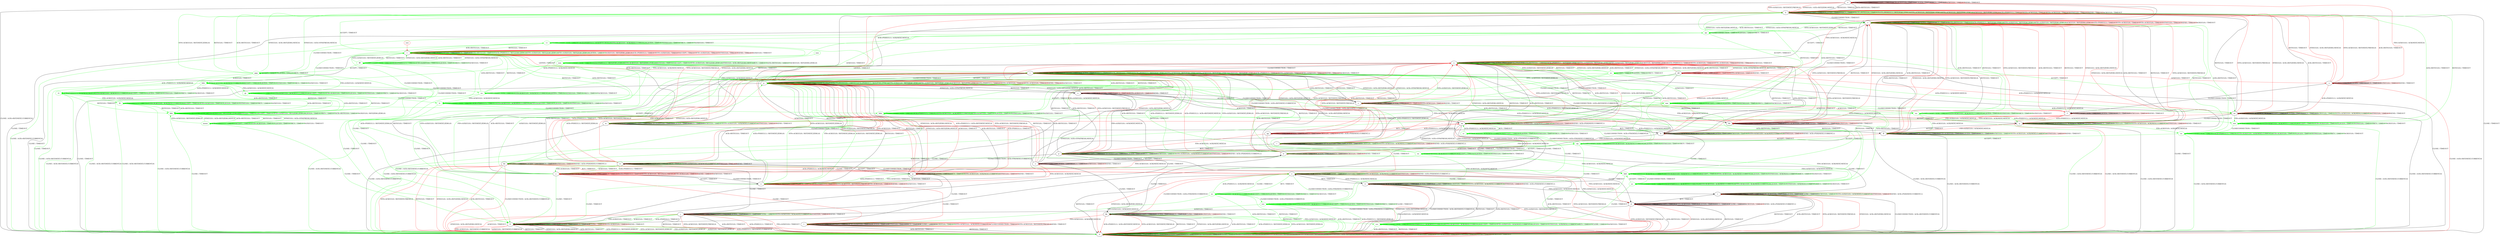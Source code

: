 digraph "" {
	graph ["Incoming time"=0.5395054817199707,
		"Outgoing time"=0.6806268692016602,
		Output="{'States': 67, 'Transitions': 925, 'Filename': '../results/tcp_rerun/TCP_Windows8_Server-TCP_Linux_Server-4.dot'}",
		Reference="{'States': 39, 'Transitions': 495, 'Filename': '../subjects/tcp/TCP_Windows8_Server.dot'}",
		Solver=yices,
		Updated="{'States': 58, 'Transitions': 685, 'Filename': '../subjects/tcp/TCP_Linux_Server.dot'}",
		"f-measure"=0.4959349593495935,
		precision=0.41496598639455784,
		recall=0.6161616161616161
	];
	a -> a	[key=0,
		label="ACK+PSH(V,V,1) / TIMEOUT"];
	a -> a	[key=1,
		label="ACCEPT / TIMEOUT"];
	a -> a	[key=2,
		label="FIN+ACK(V,V,0) / TIMEOUT"];
	a -> a	[key=3,
		label="LISTEN / TIMEOUT"];
	a -> a	[key=4,
		label="RCV / TIMEOUT"];
	a -> a	[key=5,
		label="ACK(V,V,0) / TIMEOUT"];
	a -> a	[key=6,
		color=red,
		label="SEND / TIMEOUT"];
	a -> b	[key=0,
		label="CLOSE / ACK+RST(NEXT,CURRENT,0)"];
	a -> k	[key=0,
		label="RST(V,V,0) / TIMEOUT"];
	a -> k	[key=1,
		label="ACK+RST(V,V,0) / TIMEOUT"];
	a -> k	[key=2,
		color=red,
		label="SYN+ACK(V,V,0) / RST(NEXT,FRESH,0)"];
	a -> k	[key=3,
		color=red,
		label="SYN(V,V,0) / ACK+RST(ZERO,NEXT,0)"];
	a -> bb	[key=0,
		label="CLOSECONNECTION / TIMEOUT"];
	b -> b	[key=0,
		label="CLOSECONNECTION / TIMEOUT"];
	b -> b	[key=1,
		label="RST(V,V,0) / TIMEOUT"];
	b -> b	[key=2,
		label="ACCEPT / TIMEOUT"];
	b -> b	[key=3,
		label="LISTEN / TIMEOUT"];
	b -> b	[key=4,
		label="RCV / TIMEOUT"];
	b -> b	[key=5,
		label="ACK+RST(V,V,0) / TIMEOUT"];
	b -> b	[key=6,
		label="CLOSE / TIMEOUT"];
	b -> b	[key=7,
		color=green,
		label="ACK+PSH(V,V,1) / RST(ZERO,ZERO,0)"];
	b -> b	[key=8,
		color=green,
		label="SYN+ACK(V,V,0) / RST(ZERO,ZERO,0)"];
	b -> b	[key=9,
		color=green,
		label="FIN+ACK(V,V,0) / RST(ZERO,ZERO,0)"];
	b -> b	[key=10,
		color=green,
		label="SYN(V,V,0) / ACK+RST(ZERO,NEXT,0)"];
	b -> b	[key=11,
		color=green,
		label="ACK(V,V,0) / RST(ZERO,ZERO,0)"];
	b -> b	[key=12,
		color=red,
		label="ACK+PSH(V,V,1) / TIMEOUT"];
	b -> b	[key=13,
		color=red,
		label="SYN+ACK(V,V,0) / TIMEOUT"];
	b -> b	[key=14,
		color=red,
		label="FIN+ACK(V,V,0) / TIMEOUT"];
	b -> b	[key=15,
		color=red,
		label="SYN(V,V,0) / TIMEOUT"];
	b -> b	[key=16,
		color=red,
		label="SEND / TIMEOUT"];
	b -> b	[key=17,
		color=red,
		label="ACK(V,V,0) / TIMEOUT"];
	c -> b	[key=0,
		label="CLOSE / TIMEOUT"];
	c -> c	[key=0,
		label="CLOSECONNECTION / TIMEOUT"];
	c -> c	[key=1,
		label="RST(V,V,0) / TIMEOUT"];
	c -> c	[key=2,
		label="LISTEN / TIMEOUT"];
	c -> c	[key=3,
		label="RCV / TIMEOUT"];
	c -> c	[key=4,
		label="ACK+RST(V,V,0) / TIMEOUT"];
	c -> c	[key=5,
		color=green,
		label="ACK+PSH(V,V,1) / RST(ZERO,ZERO,0)"];
	c -> c	[key=6,
		color=green,
		label="SYN+ACK(V,V,0) / RST(ZERO,ZERO,0)"];
	c -> c	[key=7,
		color=green,
		label="FIN+ACK(V,V,0) / RST(ZERO,ZERO,0)"];
	c -> c	[key=8,
		color=green,
		label="ACK(V,V,0) / RST(ZERO,ZERO,0)"];
	c -> c	[key=9,
		color=red,
		label="ACK+PSH(V,V,1) / TIMEOUT"];
	c -> c	[key=10,
		color=red,
		label="SYN+ACK(V,V,0) / TIMEOUT"];
	c -> c	[key=11,
		color=red,
		label="FIN+ACK(V,V,0) / TIMEOUT"];
	c -> c	[key=12,
		color=red,
		label="SYN(V,V,0) / TIMEOUT"];
	c -> c	[key=13,
		color=red,
		label="SEND / TIMEOUT"];
	c -> c	[key=14,
		color=red,
		label="ACK(V,V,0) / TIMEOUT"];
	c -> n	[key=0,
		label="ACCEPT / TIMEOUT"];
	pp	[color=green];
	c -> pp	[key=0,
		color=green,
		label="SYN(V,V,0) / ACK+SYN(FRESH,NEXT,0)"];
	d -> b	[key=0,
		label="RST(V,V,0) / TIMEOUT"];
	d -> b	[key=1,
		label="ACK+RST(V,V,0) / TIMEOUT"];
	d -> b	[key=2,
		color=red,
		label="SYN+ACK(V,V,0) / RST(NEXT,FRESH,0)"];
	d -> b	[key=3,
		color=red,
		label="SYN(V,V,0) / ACK+RST(ZERO,NEXT,0)"];
	d -> d	[key=0,
		label="ACK+PSH(V,V,1) / TIMEOUT"];
	d -> d	[key=1,
		label="ACCEPT / TIMEOUT"];
	d -> d	[key=2,
		label="FIN+ACK(V,V,0) / TIMEOUT"];
	d -> d	[key=3,
		label="LISTEN / TIMEOUT"];
	d -> d	[key=4,
		label="RCV / TIMEOUT"];
	d -> d	[key=5,
		label="CLOSE / TIMEOUT"];
	d -> d	[key=6,
		label="ACK(V,V,0) / TIMEOUT"];
	d -> d	[key=7,
		color=red,
		label="SEND / ACK+PSH(NEXT,CURRENT,1)"];
	d -> j	[key=0,
		label="CLOSECONNECTION / ACK+FIN(NEXT,CURRENT,0)"];
	e -> e	[key=0,
		label="ACCEPT / TIMEOUT"];
	e -> e	[key=1,
		label="LISTEN / TIMEOUT"];
	e -> e	[key=2,
		label="RCV / TIMEOUT"];
	e -> e	[key=3,
		color=red,
		label="ACK+PSH(V,V,1) / TIMEOUT"];
	e -> e	[key=4,
		color=red,
		label="SYN+ACK(V,V,0) / RST(NEXT,FRESH,0)"];
	e -> e	[key=5,
		color=red,
		label="FIN+ACK(V,V,0) / TIMEOUT"];
	e -> e	[key=6,
		color=red,
		label="SEND / TIMEOUT"];
	e -> e	[key=7,
		color=red,
		label="ACK(V,V,0) / TIMEOUT"];
	e -> g	[key=0,
		label="RST(V,V,0) / TIMEOUT"];
	e -> g	[key=1,
		label="ACK+RST(V,V,0) / TIMEOUT"];
	e -> g	[key=2,
		color=green,
		label="ACK+PSH(V,V,1) / RST(NEXT,ZERO,0)"];
	e -> g	[key=3,
		color=green,
		label="SYN+ACK(V,V,0) / RST(NEXT,ZERO,0)"];
	e -> g	[key=4,
		color=green,
		label="FIN+ACK(V,V,0) / RST(NEXT,ZERO,0)"];
	e -> g	[key=5,
		color=green,
		label="ACK(V,V,0) / RST(NEXT,ZERO,0)"];
	e -> l	[key=0,
		color=red,
		label="CLOSE / TIMEOUT"];
	e -> x	[key=0,
		label="SYN(V,V,0) / ACK+SYN(FRESH,NEXT,0)"];
	e -> y	[key=0,
		label="CLOSECONNECTION / TIMEOUT"];
	e -> ll	[key=0,
		color=green,
		label="CLOSE / TIMEOUT"];
	f -> b	[key=0,
		color=red,
		label="CLOSE / ACK+RST(NEXT,CURRENT,0)"];
	f -> c	[key=0,
		color=red,
		label="SYN+ACK(V,V,0) / RST(NEXT,FRESH,0)"];
	f -> c	[key=1,
		color=red,
		label="RST(V,V,0) / TIMEOUT"];
	f -> c	[key=2,
		color=red,
		label="SYN(V,V,0) / ACK+RST(ZERO,NEXT,0)"];
	f -> c	[key=3,
		color=red,
		label="ACK+RST(V,V,0) / TIMEOUT"];
	f -> f	[key=0,
		label="CLOSECONNECTION / TIMEOUT"];
	f -> f	[key=1,
		label="LISTEN / TIMEOUT"];
	f -> f	[key=2,
		label="RCV / TIMEOUT"];
	f -> f	[key=3,
		label="ACK(V,V,0) / TIMEOUT"];
	f -> f	[key=4,
		color=red,
		label="SEND / TIMEOUT"];
	f -> q	[key=0,
		color=red,
		label="ACK+PSH(V,V,1) / ACK(NEXT,NEXT,0)"];
	f -> aa	[key=0,
		color=red,
		label="ACCEPT / TIMEOUT"];
	f -> bb	[key=0,
		color=red,
		label="FIN+ACK(V,V,0) / ACK(NEXT,NEXT,0)"];
	g -> b	[key=0,
		label="CLOSE / TIMEOUT"];
	g -> g	[key=0,
		label="RST(V,V,0) / TIMEOUT"];
	g -> g	[key=1,
		label="ACCEPT / TIMEOUT"];
	g -> g	[key=2,
		label="LISTEN / TIMEOUT"];
	g -> g	[key=3,
		label="RCV / TIMEOUT"];
	g -> g	[key=4,
		label="ACK+RST(V,V,0) / TIMEOUT"];
	g -> g	[key=5,
		color=green,
		label="ACK+PSH(V,V,1) / RST(ZERO,ZERO,0)"];
	g -> g	[key=6,
		color=green,
		label="SYN+ACK(V,V,0) / RST(ZERO,ZERO,0)"];
	g -> g	[key=7,
		color=green,
		label="FIN+ACK(V,V,0) / RST(ZERO,ZERO,0)"];
	g -> g	[key=8,
		color=green,
		label="ACK(V,V,0) / RST(ZERO,ZERO,0)"];
	g -> g	[key=9,
		color=red,
		label="ACK+PSH(V,V,1) / TIMEOUT"];
	g -> g	[key=10,
		color=red,
		label="SYN+ACK(V,V,0) / TIMEOUT"];
	g -> g	[key=11,
		color=red,
		label="FIN+ACK(V,V,0) / TIMEOUT"];
	g -> g	[key=12,
		color=red,
		label="SEND / TIMEOUT"];
	g -> g	[key=13,
		color=red,
		label="ACK(V,V,0) / TIMEOUT"];
	g -> t	[key=0,
		label="CLOSECONNECTION / TIMEOUT"];
	g -> x	[key=0,
		label="SYN(V,V,0) / ACK+SYN(FRESH,NEXT,0)"];
	h -> h	[key=0,
		label="ACK+PSH(V,V,1) / ACK(NEXT,NEXT,0)"];
	h -> h	[key=1,
		label="ACCEPT / TIMEOUT"];
	h -> h	[key=2,
		label="LISTEN / TIMEOUT"];
	h -> h	[key=3,
		label="ACK(V,V,0) / TIMEOUT"];
	h -> h	[key=4,
		color=green,
		label="SYN+ACK(V,V,0) / ACK(NEXT,CURRENT,0)"];
	h -> h	[key=5,
		color=green,
		label="SYN(V,V,0) / TIMEOUT"];
	h -> h	[key=6,
		color=red,
		label="SEND / ACK+PSH(NEXT,CURRENT,1)"];
	h -> i	[key=0,
		label="FIN+ACK(V,V,0) / ACK(NEXT,NEXT,0)"];
	h -> n	[key=0,
		label="RST(V,V,0) / TIMEOUT"];
	h -> n	[key=1,
		label="ACK+RST(V,V,0) / TIMEOUT"];
	h -> n	[key=2,
		color=red,
		label="SYN+ACK(V,V,0) / RST(NEXT,FRESH,0)"];
	h -> n	[key=3,
		color=red,
		label="SYN(V,V,0) / ACK+RST(ZERO,NEXT,0)"];
	h -> t	[key=0,
		label="CLOSECONNECTION / ACK+RST(NEXT,CURRENT,0)"];
	h -> aa	[key=0,
		label="RCV / TIMEOUT"];
	h -> ii	[key=0,
		label="CLOSE / TIMEOUT"];
	i -> i	[key=0,
		label="ACK+PSH(V,V,1) / TIMEOUT"];
	i -> i	[key=1,
		label="ACCEPT / TIMEOUT"];
	i -> i	[key=2,
		label="FIN+ACK(V,V,0) / TIMEOUT"];
	i -> i	[key=3,
		label="LISTEN / TIMEOUT"];
	i -> i	[key=4,
		label="ACK(V,V,0) / TIMEOUT"];
	i -> i	[key=5,
		color=green,
		label="SYN+ACK(V,V,0) / ACK(NEXT,CURRENT,0)"];
	i -> i	[key=6,
		color=green,
		label="SYN(V,V,0) / TIMEOUT"];
	i -> i	[key=7,
		color=red,
		label="SEND / ACK+PSH(NEXT,CURRENT,1)"];
	i -> n	[key=0,
		label="RST(V,V,0) / TIMEOUT"];
	i -> n	[key=1,
		label="ACK+RST(V,V,0) / TIMEOUT"];
	i -> n	[key=2,
		color=red,
		label="SYN+ACK(V,V,0) / RST(NEXT,FRESH,0)"];
	i -> n	[key=3,
		color=red,
		label="SYN(V,V,0) / ACK+RST(ZERO,NEXT,0)"];
	i -> p	[key=0,
		label="RCV / TIMEOUT"];
	i -> r	[key=0,
		label="CLOSE / TIMEOUT"];
	i -> t	[key=0,
		label="CLOSECONNECTION / ACK+RST(NEXT,CURRENT,0)"];
	j -> b	[key=0,
		label="RST(V,V,0) / TIMEOUT"];
	j -> b	[key=1,
		label="ACK+RST(V,V,0) / TIMEOUT"];
	j -> b	[key=2,
		color=red,
		label="ACK+PSH(V,V,1) / TIMEOUT"];
	j -> b	[key=3,
		color=red,
		label="SYN+ACK(V,V,0) / RST(NEXT,FRESH,0)"];
	j -> b	[key=4,
		color=red,
		label="FIN+ACK(V,V,0) / TIMEOUT"];
	j -> b	[key=5,
		color=red,
		label="SYN(V,V,0) / ACK+RST(ZERO,NEXT,0)"];
	j -> b	[key=6,
		color=red,
		label="ACK(V,V,0) / TIMEOUT"];
	j -> j	[key=0,
		label="CLOSECONNECTION / TIMEOUT"];
	j -> j	[key=1,
		label="ACCEPT / TIMEOUT"];
	j -> j	[key=2,
		label="LISTEN / TIMEOUT"];
	j -> j	[key=3,
		label="RCV / TIMEOUT"];
	j -> j	[key=4,
		label="CLOSE / TIMEOUT"];
	j -> j	[key=5,
		color=green,
		label="SYN+ACK(V,V,0) / ACK(NEXT,CURRENT,0)"];
	j -> j	[key=6,
		color=green,
		label="SYN(V,V,0) / TIMEOUT"];
	j -> j	[key=7,
		color=red,
		label="SEND / TIMEOUT"];
	j -> ll	[key=0,
		color=green,
		label="ACK+PSH(V,V,1) / TIMEOUT"];
	j -> ll	[key=1,
		color=green,
		label="FIN+ACK(V,V,0) / TIMEOUT"];
	j -> ll	[key=2,
		color=green,
		label="ACK(V,V,0) / TIMEOUT"];
	k -> b	[key=0,
		label="CLOSE / TIMEOUT"];
	k -> c	[key=0,
		label="CLOSECONNECTION / TIMEOUT"];
	k -> k	[key=0,
		label="RST(V,V,0) / TIMEOUT"];
	k -> k	[key=1,
		label="ACCEPT / TIMEOUT"];
	k -> k	[key=2,
		label="LISTEN / TIMEOUT"];
	k -> k	[key=3,
		label="RCV / TIMEOUT"];
	k -> k	[key=4,
		label="ACK+RST(V,V,0) / TIMEOUT"];
	k -> k	[key=5,
		color=green,
		label="ACK+PSH(V,V,1) / RST(ZERO,ZERO,0)"];
	k -> k	[key=6,
		color=green,
		label="SYN+ACK(V,V,0) / RST(ZERO,ZERO,0)"];
	k -> k	[key=7,
		color=green,
		label="FIN+ACK(V,V,0) / RST(ZERO,ZERO,0)"];
	k -> k	[key=8,
		color=green,
		label="ACK(V,V,0) / RST(ZERO,ZERO,0)"];
	k -> k	[key=9,
		color=red,
		label="ACK+PSH(V,V,1) / TIMEOUT"];
	k -> k	[key=10,
		color=red,
		label="SYN+ACK(V,V,0) / TIMEOUT"];
	k -> k	[key=11,
		color=red,
		label="FIN+ACK(V,V,0) / TIMEOUT"];
	k -> k	[key=12,
		color=red,
		label="SYN(V,V,0) / TIMEOUT"];
	k -> k	[key=13,
		color=red,
		label="SEND / TIMEOUT"];
	k -> k	[key=14,
		color=red,
		label="ACK(V,V,0) / TIMEOUT"];
	ggg	[color=green];
	k -> ggg	[key=0,
		color=green,
		label="SYN(V,V,0) / ACK+SYN(FRESH,NEXT,0)"];
	l -> b	[key=0,
		label="RST(V,V,0) / TIMEOUT"];
	l -> b	[key=1,
		label="ACK+RST(V,V,0) / TIMEOUT"];
	l -> l	[key=0,
		label="ACK+PSH(V,V,1) / TIMEOUT"];
	l -> l	[key=1,
		label="ACCEPT / TIMEOUT"];
	l -> l	[key=2,
		label="FIN+ACK(V,V,0) / TIMEOUT"];
	l -> l	[key=3,
		label="LISTEN / TIMEOUT"];
	l -> l	[key=4,
		label="SYN(V,V,0) / TIMEOUT"];
	l -> l	[key=5,
		label="RCV / TIMEOUT"];
	l -> l	[key=6,
		label="CLOSE / TIMEOUT"];
	l -> l	[key=7,
		label="ACK(V,V,0) / TIMEOUT"];
	l -> l	[key=8,
		color=green,
		label="SYN+ACK(V,V,0) / ACK(NEXT,CURRENT,0)"];
	l -> l	[key=9,
		color=red,
		label="CLOSECONNECTION / TIMEOUT"];
	l -> l	[key=10,
		color=red,
		label="SYN+ACK(V,V,0) / RST(NEXT,FRESH,0)"];
	l -> l	[key=11,
		color=red,
		label="SEND / TIMEOUT"];
	m -> b	[key=0,
		label="CLOSE / ACK+RST(NEXT,CURRENT,0)"];
	m -> k	[key=0,
		label="RST(V,V,0) / TIMEOUT"];
	m -> k	[key=1,
		label="ACK+RST(V,V,0) / TIMEOUT"];
	m -> k	[key=2,
		color=red,
		label="SYN+ACK(V,V,0) / RST(NEXT,FRESH,0)"];
	m -> k	[key=3,
		color=red,
		label="SYN(V,V,0) / ACK+RST(ZERO,NEXT,0)"];
	m -> m	[key=0,
		label="ACK+PSH(V,V,1) / TIMEOUT"];
	m -> m	[key=1,
		label="ACCEPT / TIMEOUT"];
	m -> m	[key=2,
		label="FIN+ACK(V,V,0) / TIMEOUT"];
	m -> m	[key=3,
		label="LISTEN / TIMEOUT"];
	m -> m	[key=4,
		label="RCV / TIMEOUT"];
	m -> m	[key=5,
		label="ACK(V,V,0) / TIMEOUT"];
	m -> m	[key=6,
		color=green,
		label="SYN+ACK(V,V,0) / ACK(NEXT,CURRENT,0)"];
	m -> m	[key=7,
		color=green,
		label="SYN(V,V,0) / TIMEOUT"];
	m -> m	[key=8,
		color=red,
		label="SEND / TIMEOUT"];
	m -> ff	[key=0,
		label="CLOSECONNECTION / TIMEOUT"];
	n -> b	[key=0,
		label="CLOSE / TIMEOUT"];
	n -> n	[key=0,
		label="RST(V,V,0) / TIMEOUT"];
	n -> n	[key=1,
		label="ACCEPT / TIMEOUT"];
	n -> n	[key=2,
		label="LISTEN / TIMEOUT"];
	n -> n	[key=3,
		label="RCV / TIMEOUT"];
	n -> n	[key=4,
		label="ACK+RST(V,V,0) / TIMEOUT"];
	n -> n	[key=5,
		color=green,
		label="ACK+PSH(V,V,1) / RST(ZERO,ZERO,0)"];
	n -> n	[key=6,
		color=green,
		label="SYN+ACK(V,V,0) / RST(ZERO,ZERO,0)"];
	n -> n	[key=7,
		color=green,
		label="FIN+ACK(V,V,0) / RST(ZERO,ZERO,0)"];
	n -> n	[key=8,
		color=green,
		label="ACK(V,V,0) / RST(ZERO,ZERO,0)"];
	n -> n	[key=9,
		color=red,
		label="ACK+PSH(V,V,1) / TIMEOUT"];
	n -> n	[key=10,
		color=red,
		label="SYN+ACK(V,V,0) / TIMEOUT"];
	n -> n	[key=11,
		color=red,
		label="FIN+ACK(V,V,0) / TIMEOUT"];
	n -> n	[key=12,
		color=red,
		label="SEND / TIMEOUT"];
	n -> n	[key=13,
		color=red,
		label="ACK(V,V,0) / TIMEOUT"];
	n -> t	[key=0,
		label="CLOSECONNECTION / TIMEOUT"];
	n -> dd	[key=0,
		color=red,
		label="SYN(V,V,0) / ACK+SYN(FRESH,NEXT,0)"];
	ss	[color=green];
	n -> ss	[key=0,
		color=green,
		label="SYN(V,V,0) / ACK+SYN(FRESH,NEXT,0)"];
	o -> b	[key=0,
		label="RST(V,V,0) / TIMEOUT"];
	o -> b	[key=1,
		label="ACK+RST(V,V,0) / TIMEOUT"];
	o -> b	[key=2,
		color=red,
		label="SYN+ACK(V,V,0) / RST(NEXT,FRESH,0)"];
	o -> b	[key=3,
		color=red,
		label="SYN(V,V,0) / ACK+RST(ZERO,NEXT,0)"];
	o -> d	[key=0,
		label="FIN+ACK(V,V,0) / ACK(NEXT,NEXT,0)"];
	o -> o	[key=0,
		label="ACCEPT / TIMEOUT"];
	o -> o	[key=1,
		label="LISTEN / TIMEOUT"];
	o -> o	[key=2,
		label="CLOSE / TIMEOUT"];
	o -> o	[key=3,
		label="ACK(V,V,0) / TIMEOUT"];
	o -> o	[key=4,
		color=green,
		label="SYN+ACK(V,V,0) / ACK(NEXT,CURRENT,0)"];
	o -> o	[key=5,
		color=green,
		label="SYN(V,V,0) / TIMEOUT"];
	o -> o	[key=6,
		color=red,
		label="SEND / ACK+PSH(NEXT,CURRENT,1)"];
	o -> hh	[key=0,
		color=red,
		label="RCV / TIMEOUT"];
	o -> ii	[key=0,
		label="ACK+PSH(V,V,1) / ACK(NEXT,NEXT,0)"];
	o -> kk	[key=0,
		color=red,
		label="CLOSECONNECTION / ACK+FIN(NEXT,CURRENT,0)"];
	ww	[color=green];
	o -> ww	[key=0,
		color=green,
		label="CLOSECONNECTION / ACK+FIN(NEXT,CURRENT,0)"];
	zz	[color=green];
	o -> zz	[key=0,
		color=green,
		label="RCV / TIMEOUT"];
	p -> d	[key=0,
		label="CLOSE / TIMEOUT"];
	p -> n	[key=0,
		label="RST(V,V,0) / TIMEOUT"];
	p -> n	[key=1,
		label="ACK+RST(V,V,0) / TIMEOUT"];
	p -> n	[key=2,
		color=red,
		label="SYN+ACK(V,V,0) / RST(NEXT,FRESH,0)"];
	p -> n	[key=3,
		color=red,
		label="SYN(V,V,0) / ACK+RST(ZERO,NEXT,0)"];
	p -> p	[key=0,
		label="ACK+PSH(V,V,1) / TIMEOUT"];
	p -> p	[key=1,
		label="ACCEPT / TIMEOUT"];
	p -> p	[key=2,
		label="FIN+ACK(V,V,0) / TIMEOUT"];
	p -> p	[key=3,
		label="LISTEN / TIMEOUT"];
	p -> p	[key=4,
		label="RCV / TIMEOUT"];
	p -> p	[key=5,
		label="ACK(V,V,0) / TIMEOUT"];
	p -> p	[key=6,
		color=green,
		label="SYN+ACK(V,V,0) / ACK(NEXT,CURRENT,0)"];
	p -> p	[key=7,
		color=green,
		label="SYN(V,V,0) / TIMEOUT"];
	p -> p	[key=8,
		color=red,
		label="SEND / ACK+PSH(NEXT,CURRENT,1)"];
	p -> cc	[key=0,
		label="CLOSECONNECTION / ACK+FIN(NEXT,CURRENT,0)"];
	q -> b	[key=0,
		label="CLOSE / ACK+RST(NEXT,CURRENT,0)"];
	q -> c	[key=0,
		label="RST(V,V,0) / TIMEOUT"];
	q -> c	[key=1,
		label="ACK+RST(V,V,0) / TIMEOUT"];
	q -> c	[key=2,
		color=red,
		label="SYN+ACK(V,V,0) / RST(NEXT,FRESH,0)"];
	q -> c	[key=3,
		color=red,
		label="SYN(V,V,0) / ACK+RST(ZERO,NEXT,0)"];
	q -> h	[key=0,
		label="ACCEPT / TIMEOUT"];
	q -> q	[key=0,
		label="CLOSECONNECTION / TIMEOUT"];
	q -> q	[key=1,
		label="ACK+PSH(V,V,1) / ACK(NEXT,NEXT,0)"];
	q -> q	[key=2,
		label="LISTEN / TIMEOUT"];
	q -> q	[key=3,
		label="RCV / TIMEOUT"];
	q -> q	[key=4,
		label="ACK(V,V,0) / TIMEOUT"];
	q -> q	[key=5,
		color=green,
		label="SYN+ACK(V,V,0) / ACK(NEXT,CURRENT,0)"];
	q -> q	[key=6,
		color=green,
		label="SYN(V,V,0) / TIMEOUT"];
	q -> q	[key=7,
		color=red,
		label="SEND / TIMEOUT"];
	q -> ff	[key=0,
		color=red,
		label="FIN+ACK(V,V,0) / ACK(NEXT,NEXT,0)"];
	oo	[color=green];
	q -> oo	[key=0,
		color=green,
		label="FIN+ACK(V,V,0) / ACK(NEXT,NEXT,0)"];
	r -> b	[key=0,
		label="CLOSECONNECTION / ACK+RST(NEXT,CURRENT,0)"];
	r -> b	[key=1,
		label="RST(V,V,0) / TIMEOUT"];
	r -> b	[key=2,
		label="ACK+RST(V,V,0) / TIMEOUT"];
	r -> b	[key=3,
		color=red,
		label="SYN+ACK(V,V,0) / RST(NEXT,FRESH,0)"];
	r -> b	[key=4,
		color=red,
		label="SYN(V,V,0) / ACK+RST(ZERO,NEXT,0)"];
	r -> d	[key=0,
		label="RCV / TIMEOUT"];
	r -> r	[key=0,
		label="ACK+PSH(V,V,1) / TIMEOUT"];
	r -> r	[key=1,
		label="ACCEPT / TIMEOUT"];
	r -> r	[key=2,
		label="FIN+ACK(V,V,0) / TIMEOUT"];
	r -> r	[key=3,
		label="LISTEN / TIMEOUT"];
	r -> r	[key=4,
		label="CLOSE / TIMEOUT"];
	r -> r	[key=5,
		label="ACK(V,V,0) / TIMEOUT"];
	r -> r	[key=6,
		color=green,
		label="SYN+ACK(V,V,0) / ACK(NEXT,CURRENT,0)"];
	r -> r	[key=7,
		color=green,
		label="SYN(V,V,0) / TIMEOUT"];
	r -> r	[key=8,
		color=red,
		label="SEND / ACK+PSH(NEXT,CURRENT,1)"];
	s -> f	[key=0,
		color=red,
		label="ACK(V,V,0) / TIMEOUT"];
	s -> q	[key=0,
		label="ACK+PSH(V,V,1) / ACK(NEXT,NEXT,0)"];
	s -> s	[key=0,
		label="CLOSECONNECTION / TIMEOUT"];
	s -> s	[key=1,
		label="LISTEN / TIMEOUT"];
	s -> s	[key=2,
		label="RCV / TIMEOUT"];
	s -> s	[key=3,
		color=red,
		label="SYN+ACK(V,V,0) / TIMEOUT"];
	s -> s	[key=4,
		color=red,
		label="SEND / TIMEOUT"];
	s -> t	[key=0,
		label="RST(V,V,0) / TIMEOUT"];
	s -> t	[key=1,
		label="SYN(V,V,0) / ACK+RST(ZERO,NEXT,0)"];
	s -> t	[key=2,
		label="ACK+RST(V,V,0) / TIMEOUT"];
	s -> t	[key=3,
		color=green,
		label="SYN+ACK(V,V,0) / RST(NEXT,ZERO,0)"];
	s -> x	[key=0,
		label="ACCEPT / TIMEOUT"];
	s -> bb	[key=0,
		label="FIN+ACK(V,V,0) / ACK(NEXT,NEXT,0)"];
	s -> ll	[key=0,
		label="CLOSE / TIMEOUT"];
	nn	[color=green];
	s -> nn	[key=0,
		color=green,
		label="ACK(V,V,0) / TIMEOUT"];
	t -> b	[key=0,
		label="CLOSE / TIMEOUT"];
	t -> g	[key=0,
		label="ACCEPT / TIMEOUT"];
	t -> s	[key=0,
		label="SYN(V,V,0) / ACK+SYN(FRESH,NEXT,0)"];
	t -> t	[key=0,
		label="CLOSECONNECTION / TIMEOUT"];
	t -> t	[key=1,
		label="RST(V,V,0) / TIMEOUT"];
	t -> t	[key=2,
		label="LISTEN / TIMEOUT"];
	t -> t	[key=3,
		label="RCV / TIMEOUT"];
	t -> t	[key=4,
		label="ACK+RST(V,V,0) / TIMEOUT"];
	t -> t	[key=5,
		color=green,
		label="ACK+PSH(V,V,1) / RST(ZERO,ZERO,0)"];
	t -> t	[key=6,
		color=green,
		label="SYN+ACK(V,V,0) / RST(ZERO,ZERO,0)"];
	t -> t	[key=7,
		color=green,
		label="FIN+ACK(V,V,0) / RST(ZERO,ZERO,0)"];
	t -> t	[key=8,
		color=green,
		label="ACK(V,V,0) / RST(ZERO,ZERO,0)"];
	t -> t	[key=9,
		color=red,
		label="ACK+PSH(V,V,1) / TIMEOUT"];
	t -> t	[key=10,
		color=red,
		label="SYN+ACK(V,V,0) / TIMEOUT"];
	t -> t	[key=11,
		color=red,
		label="FIN+ACK(V,V,0) / TIMEOUT"];
	t -> t	[key=12,
		color=red,
		label="SEND / TIMEOUT"];
	t -> t	[key=13,
		color=red,
		label="ACK(V,V,0) / TIMEOUT"];
	u -> a	[key=0,
		color=red,
		label="FIN+ACK(V,V,0) / ACK(NEXT,NEXT,0)"];
	u -> b	[key=0,
		color=red,
		label="CLOSE / ACK+RST(NEXT,CURRENT,0)"];
	u -> f	[key=0,
		label="CLOSECONNECTION / TIMEOUT"];
	u -> k	[key=0,
		color=red,
		label="SYN+ACK(V,V,0) / RST(NEXT,FRESH,0)"];
	u -> k	[key=1,
		color=red,
		label="RST(V,V,0) / TIMEOUT"];
	u -> k	[key=2,
		color=red,
		label="SYN(V,V,0) / ACK+RST(ZERO,NEXT,0)"];
	u -> k	[key=3,
		color=red,
		label="ACK+RST(V,V,0) / TIMEOUT"];
	u -> u	[key=0,
		label="ACCEPT / TIMEOUT"];
	u -> u	[key=1,
		label="LISTEN / TIMEOUT"];
	u -> u	[key=2,
		label="RCV / TIMEOUT"];
	u -> u	[key=3,
		label="ACK(V,V,0) / TIMEOUT"];
	u -> u	[key=4,
		color=red,
		label="SEND / TIMEOUT"];
	u -> ee	[key=0,
		color=red,
		label="ACK+PSH(V,V,1) / ACK(NEXT,NEXT,0)"];
	v -> b	[key=0,
		label="CLOSE / TIMEOUT"];
	v -> k	[key=0,
		color=green,
		label="ACCEPT / TIMEOUT"];
	v -> t	[key=0,
		color=red,
		label="LISTEN / TIMEOUT"];
	v -> v	[key=0,
		label="CLOSECONNECTION / TIMEOUT"];
	v -> v	[key=1,
		label="RST(V,V,0) / TIMEOUT"];
	v -> v	[key=2,
		label="RCV / TIMEOUT"];
	v -> v	[key=3,
		label="ACK+RST(V,V,0) / TIMEOUT"];
	v -> v	[key=4,
		color=green,
		label="ACK+PSH(V,V,1) / RST(ZERO,ZERO,0)"];
	v -> v	[key=5,
		color=green,
		label="SYN+ACK(V,V,0) / RST(ZERO,ZERO,0)"];
	v -> v	[key=6,
		color=green,
		label="FIN+ACK(V,V,0) / RST(ZERO,ZERO,0)"];
	v -> v	[key=7,
		color=green,
		label="LISTEN / TIMEOUT"];
	v -> v	[key=8,
		color=green,
		label="ACK(V,V,0) / RST(ZERO,ZERO,0)"];
	v -> v	[key=9,
		color=red,
		label="ACK+PSH(V,V,1) / TIMEOUT"];
	v -> v	[key=10,
		color=red,
		label="SYN+ACK(V,V,0) / TIMEOUT"];
	v -> v	[key=11,
		color=red,
		label="ACCEPT / TIMEOUT"];
	v -> v	[key=12,
		color=red,
		label="FIN+ACK(V,V,0) / TIMEOUT"];
	v -> v	[key=13,
		color=red,
		label="SYN(V,V,0) / TIMEOUT"];
	v -> v	[key=14,
		color=red,
		label="SEND / TIMEOUT"];
	v -> v	[key=15,
		color=red,
		label="ACK(V,V,0) / TIMEOUT"];
	fff	[color=green];
	v -> fff	[key=0,
		color=green,
		label="SYN(V,V,0) / ACK+SYN(FRESH,NEXT,0)"];
	w -> t	[key=0,
		label="RST(V,V,0) / TIMEOUT"];
	w -> t	[key=1,
		label="SYN(V,V,0) / ACK+RST(ZERO,NEXT,0)"];
	w -> t	[key=2,
		label="ACK+RST(V,V,0) / TIMEOUT"];
	w -> t	[key=3,
		color=green,
		label="ACK+PSH(V,V,1) / RST(NEXT,ZERO,0)"];
	w -> t	[key=4,
		color=green,
		label="SYN+ACK(V,V,0) / RST(NEXT,ZERO,0)"];
	w -> t	[key=5,
		color=red,
		label="ACK+PSH(V,V,1) / ACK+RST(NEXT,NEXT,0)"];
	w -> t	[key=6,
		color=red,
		label="SYN+ACK(V,V,0) / RST(NEXT,FRESH,0)"];
	w -> w	[key=0,
		label="CLOSECONNECTION / TIMEOUT"];
	w -> w	[key=1,
		label="LISTEN / TIMEOUT"];
	w -> w	[key=2,
		label="RCV / TIMEOUT"];
	w -> w	[key=3,
		label="ACK(V,V,0) / TIMEOUT"];
	w -> w	[key=4,
		color=red,
		label="SEND / TIMEOUT"];
	w -> y	[key=0,
		color=red,
		label="FIN+ACK(V,V,0) / ACK(NEXT,NEXT,0)"];
	w -> z	[key=0,
		label="ACCEPT / TIMEOUT"];
	w -> kk	[key=0,
		label="CLOSE / TIMEOUT"];
	yy	[color=green];
	w -> yy	[key=0,
		color=green,
		label="FIN+ACK(V,V,0) / ACK(NEXT,NEXT,0)"];
	x -> g	[key=0,
		label="RST(V,V,0) / TIMEOUT"];
	x -> g	[key=1,
		label="SYN(V,V,0) / ACK+RST(ZERO,NEXT,0)"];
	x -> g	[key=2,
		label="ACK+RST(V,V,0) / TIMEOUT"];
	x -> h	[key=0,
		label="ACK+PSH(V,V,1) / ACK(NEXT,NEXT,0)"];
	x -> p	[key=0,
		label="FIN+ACK(V,V,0) / ACK(NEXT,NEXT,0)"];
	x -> s	[key=0,
		label="CLOSECONNECTION / TIMEOUT"];
	x -> x	[key=0,
		label="ACCEPT / TIMEOUT"];
	x -> x	[key=1,
		label="LISTEN / TIMEOUT"];
	x -> x	[key=2,
		label="RCV / TIMEOUT"];
	x -> x	[key=3,
		color=red,
		label="SYN+ACK(V,V,0) / TIMEOUT"];
	x -> x	[key=4,
		color=red,
		label="SEND / TIMEOUT"];
	x -> aa	[key=0,
		label="ACK(V,V,0) / TIMEOUT"];
	x -> ll	[key=0,
		label="CLOSE / TIMEOUT"];
	y -> e	[key=0,
		label="ACCEPT / TIMEOUT"];
	y -> l	[key=0,
		color=red,
		label="CLOSE / TIMEOUT"];
	y -> s	[key=0,
		label="SYN(V,V,0) / ACK+SYN(FRESH,NEXT,0)"];
	y -> t	[key=0,
		label="RST(V,V,0) / TIMEOUT"];
	y -> t	[key=1,
		label="ACK+RST(V,V,0) / TIMEOUT"];
	y -> t	[key=2,
		color=green,
		label="ACK+PSH(V,V,1) / RST(NEXT,ZERO,0)"];
	y -> t	[key=3,
		color=green,
		label="SYN+ACK(V,V,0) / RST(NEXT,ZERO,0)"];
	y -> t	[key=4,
		color=green,
		label="FIN+ACK(V,V,0) / RST(NEXT,ZERO,0)"];
	y -> t	[key=5,
		color=green,
		label="ACK(V,V,0) / RST(NEXT,ZERO,0)"];
	y -> y	[key=0,
		label="CLOSECONNECTION / TIMEOUT"];
	y -> y	[key=1,
		label="LISTEN / TIMEOUT"];
	y -> y	[key=2,
		label="RCV / TIMEOUT"];
	y -> y	[key=3,
		color=red,
		label="ACK+PSH(V,V,1) / TIMEOUT"];
	y -> y	[key=4,
		color=red,
		label="SYN+ACK(V,V,0) / RST(NEXT,FRESH,0)"];
	y -> y	[key=5,
		color=red,
		label="FIN+ACK(V,V,0) / TIMEOUT"];
	y -> y	[key=6,
		color=red,
		label="SEND / TIMEOUT"];
	y -> y	[key=7,
		color=red,
		label="ACK(V,V,0) / TIMEOUT"];
	y -> ll	[key=0,
		color=green,
		label="CLOSE / TIMEOUT"];
	z -> e	[key=0,
		color=red,
		label="FIN+ACK(V,V,0) / ACK(NEXT,NEXT,0)"];
	z -> g	[key=0,
		label="RST(V,V,0) / TIMEOUT"];
	z -> g	[key=1,
		label="SYN(V,V,0) / ACK+RST(ZERO,NEXT,0)"];
	z -> g	[key=2,
		label="ACK+RST(V,V,0) / TIMEOUT"];
	z -> g	[key=3,
		color=red,
		label="ACK+PSH(V,V,1) / ACK+RST(NEXT,NEXT,0)"];
	z -> g	[key=4,
		color=red,
		label="SYN+ACK(V,V,0) / RST(NEXT,FRESH,0)"];
	z -> w	[key=0,
		label="CLOSECONNECTION / TIMEOUT"];
	z -> z	[key=0,
		label="ACCEPT / TIMEOUT"];
	z -> z	[key=1,
		label="LISTEN / TIMEOUT"];
	z -> z	[key=2,
		label="RCV / TIMEOUT"];
	z -> z	[key=3,
		label="ACK(V,V,0) / TIMEOUT"];
	z -> z	[key=4,
		color=red,
		label="SEND / TIMEOUT"];
	z -> kk	[key=0,
		label="CLOSE / TIMEOUT"];
	aa -> h	[key=0,
		label="ACK+PSH(V,V,1) / ACK(NEXT,NEXT,0)"];
	aa -> n	[key=0,
		label="RST(V,V,0) / TIMEOUT"];
	aa -> n	[key=1,
		label="ACK+RST(V,V,0) / TIMEOUT"];
	aa -> n	[key=2,
		color=red,
		label="SYN+ACK(V,V,0) / RST(NEXT,FRESH,0)"];
	aa -> n	[key=3,
		color=red,
		label="SYN(V,V,0) / ACK+RST(ZERO,NEXT,0)"];
	aa -> o	[key=0,
		label="CLOSE / TIMEOUT"];
	aa -> p	[key=0,
		label="FIN+ACK(V,V,0) / ACK(NEXT,NEXT,0)"];
	aa -> w	[key=0,
		color=red,
		label="CLOSECONNECTION / ACK+FIN(NEXT,CURRENT,0)"];
	aa -> aa	[key=0,
		label="ACCEPT / TIMEOUT"];
	aa -> aa	[key=1,
		label="LISTEN / TIMEOUT"];
	aa -> aa	[key=2,
		label="ACK(V,V,0) / TIMEOUT"];
	aa -> aa	[key=3,
		color=green,
		label="SYN+ACK(V,V,0) / ACK(NEXT,CURRENT,0)"];
	aa -> aa	[key=4,
		color=green,
		label="SYN(V,V,0) / TIMEOUT"];
	aa -> aa	[key=5,
		color=red,
		label="SEND / ACK+PSH(NEXT,CURRENT,1)"];
	aa -> gg	[key=0,
		color=red,
		label="RCV / TIMEOUT"];
	qq	[color=green];
	aa -> qq	[key=0,
		color=green,
		label="CLOSECONNECTION / ACK+FIN(NEXT,CURRENT,0)"];
	rr	[color=green];
	aa -> rr	[key=0,
		color=green,
		label="RCV / TIMEOUT"];
	bb -> b	[key=0,
		label="CLOSE / ACK+RST(NEXT,CURRENT,0)"];
	bb -> c	[key=0,
		label="RST(V,V,0) / TIMEOUT"];
	bb -> c	[key=1,
		label="ACK+RST(V,V,0) / TIMEOUT"];
	bb -> c	[key=2,
		color=red,
		label="SYN+ACK(V,V,0) / RST(NEXT,FRESH,0)"];
	bb -> c	[key=3,
		color=red,
		label="SYN(V,V,0) / ACK+RST(ZERO,NEXT,0)"];
	bb -> p	[key=0,
		label="ACCEPT / TIMEOUT"];
	bb -> bb	[key=0,
		label="CLOSECONNECTION / TIMEOUT"];
	bb -> bb	[key=1,
		label="ACK+PSH(V,V,1) / TIMEOUT"];
	bb -> bb	[key=2,
		label="FIN+ACK(V,V,0) / TIMEOUT"];
	bb -> bb	[key=3,
		label="LISTEN / TIMEOUT"];
	bb -> bb	[key=4,
		label="RCV / TIMEOUT"];
	bb -> bb	[key=5,
		label="ACK(V,V,0) / TIMEOUT"];
	bb -> bb	[key=6,
		color=red,
		label="SEND / TIMEOUT"];
	cc -> j	[key=0,
		label="CLOSE / TIMEOUT"];
	cc -> t	[key=0,
		label="RST(V,V,0) / TIMEOUT"];
	cc -> t	[key=1,
		label="ACK+RST(V,V,0) / TIMEOUT"];
	cc -> t	[key=2,
		color=red,
		label="ACK+PSH(V,V,1) / TIMEOUT"];
	cc -> t	[key=3,
		color=red,
		label="SYN+ACK(V,V,0) / RST(NEXT,FRESH,0)"];
	cc -> t	[key=4,
		color=red,
		label="FIN+ACK(V,V,0) / TIMEOUT"];
	cc -> t	[key=5,
		color=red,
		label="SYN(V,V,0) / ACK+RST(ZERO,NEXT,0)"];
	cc -> t	[key=6,
		color=red,
		label="ACK(V,V,0) / TIMEOUT"];
	cc -> y	[key=0,
		color=green,
		label="ACK+PSH(V,V,1) / TIMEOUT"];
	cc -> y	[key=1,
		color=green,
		label="FIN+ACK(V,V,0) / TIMEOUT"];
	cc -> y	[key=2,
		color=green,
		label="ACK(V,V,0) / TIMEOUT"];
	cc -> cc	[key=0,
		label="CLOSECONNECTION / TIMEOUT"];
	cc -> cc	[key=1,
		label="LISTEN / TIMEOUT"];
	cc -> cc	[key=2,
		label="RCV / TIMEOUT"];
	cc -> cc	[key=3,
		color=green,
		label="SYN+ACK(V,V,0) / ACK(NEXT,CURRENT,0)"];
	cc -> cc	[key=4,
		color=green,
		label="SYN(V,V,0) / TIMEOUT"];
	cc -> cc	[key=5,
		color=red,
		label="SEND / TIMEOUT"];
	cc -> jj	[key=0,
		label="ACCEPT / TIMEOUT"];
	dd -> a	[key=0,
		color=red,
		label="FIN+ACK(V,V,0) / ACK(NEXT,NEXT,0)"];
	dd -> g	[key=0,
		color=green,
		label="SYN+ACK(V,V,0) / RST(NEXT,ZERO,0)"];
	dd -> n	[key=0,
		color=red,
		label="RST(V,V,0) / TIMEOUT"];
	dd -> n	[key=1,
		color=red,
		label="SYN(V,V,0) / ACK+RST(ZERO,NEXT,0)"];
	dd -> n	[key=2,
		color=red,
		label="ACK+RST(V,V,0) / TIMEOUT"];
	dd -> s	[key=0,
		label="CLOSECONNECTION / TIMEOUT"];
	dd -> u	[key=0,
		color=red,
		label="ACK(V,V,0) / TIMEOUT"];
	dd -> dd	[key=0,
		label="ACCEPT / TIMEOUT"];
	dd -> dd	[key=1,
		label="LISTEN / TIMEOUT"];
	dd -> dd	[key=2,
		label="RCV / TIMEOUT"];
	dd -> dd	[key=3,
		color=red,
		label="SYN+ACK(V,V,0) / TIMEOUT"];
	dd -> dd	[key=4,
		color=red,
		label="SEND / TIMEOUT"];
	dd -> ee	[key=0,
		color=red,
		label="ACK+PSH(V,V,1) / ACK(NEXT,NEXT,0)"];
	dd -> ll	[key=0,
		label="CLOSE / TIMEOUT"];
	ee -> b	[key=0,
		label="CLOSE / ACK+RST(NEXT,CURRENT,0)"];
	ee -> k	[key=0,
		label="RST(V,V,0) / TIMEOUT"];
	ee -> k	[key=1,
		label="ACK+RST(V,V,0) / TIMEOUT"];
	ee -> k	[key=2,
		color=red,
		label="SYN+ACK(V,V,0) / RST(NEXT,FRESH,0)"];
	ee -> k	[key=3,
		color=red,
		label="SYN(V,V,0) / ACK+RST(ZERO,NEXT,0)"];
	ee -> m	[key=0,
		color=red,
		label="FIN+ACK(V,V,0) / ACK(NEXT,NEXT,0)"];
	ee -> q	[key=0,
		label="CLOSECONNECTION / TIMEOUT"];
	ee -> ee	[key=0,
		label="ACK+PSH(V,V,1) / ACK(NEXT,NEXT,0)"];
	ee -> ee	[key=1,
		label="ACCEPT / TIMEOUT"];
	ee -> ee	[key=2,
		label="LISTEN / TIMEOUT"];
	ee -> ee	[key=3,
		label="RCV / TIMEOUT"];
	ee -> ee	[key=4,
		label="ACK(V,V,0) / TIMEOUT"];
	ee -> ee	[key=5,
		color=green,
		label="SYN+ACK(V,V,0) / ACK(NEXT,CURRENT,0)"];
	ee -> ee	[key=6,
		color=green,
		label="SYN(V,V,0) / TIMEOUT"];
	ee -> ee	[key=7,
		color=red,
		label="SEND / TIMEOUT"];
	eee	[color=green];
	ee -> eee	[key=0,
		color=green,
		label="FIN+ACK(V,V,0) / ACK(NEXT,NEXT,0)"];
	ff -> b	[key=0,
		label="CLOSE / ACK+RST(NEXT,CURRENT,0)"];
	ff -> c	[key=0,
		label="RST(V,V,0) / TIMEOUT"];
	ff -> c	[key=1,
		label="ACK+RST(V,V,0) / TIMEOUT"];
	ff -> c	[key=2,
		color=red,
		label="SYN+ACK(V,V,0) / RST(NEXT,FRESH,0)"];
	ff -> c	[key=3,
		color=red,
		label="SYN(V,V,0) / ACK+RST(ZERO,NEXT,0)"];
	ff -> i	[key=0,
		color=red,
		label="ACCEPT / TIMEOUT"];
	ff -> ff	[key=0,
		label="CLOSECONNECTION / TIMEOUT"];
	ff -> ff	[key=1,
		label="ACK+PSH(V,V,1) / TIMEOUT"];
	ff -> ff	[key=2,
		label="FIN+ACK(V,V,0) / TIMEOUT"];
	ff -> ff	[key=3,
		label="LISTEN / TIMEOUT"];
	ff -> ff	[key=4,
		label="RCV / TIMEOUT"];
	ff -> ff	[key=5,
		label="ACK(V,V,0) / TIMEOUT"];
	ff -> ff	[key=6,
		color=green,
		label="SYN+ACK(V,V,0) / ACK(NEXT,CURRENT,0)"];
	ff -> ff	[key=7,
		color=green,
		label="SYN(V,V,0) / TIMEOUT"];
	ff -> ff	[key=8,
		color=red,
		label="SEND / TIMEOUT"];
	gg -> n	[key=0,
		color=red,
		label="SYN+ACK(V,V,0) / RST(NEXT,FRESH,0)"];
	gg -> n	[key=1,
		color=red,
		label="RST(V,V,0) / TIMEOUT"];
	gg -> n	[key=2,
		color=red,
		label="SYN(V,V,0) / ACK+RST(ZERO,NEXT,0)"];
	gg -> n	[key=3,
		color=red,
		label="ACK+RST(V,V,0) / TIMEOUT"];
	gg -> o	[key=0,
		color=red,
		label="CLOSE / TIMEOUT"];
	gg -> p	[key=0,
		color=red,
		label="FIN+ACK(V,V,0) / ACK(NEXT,NEXT,0)"];
	gg -> t	[key=0,
		color=red,
		label="CLOSECONNECTION / ACK+RST(NEXT,CURRENT,0)"];
	gg -> aa	[key=0,
		color=red,
		label="ACK+PSH(V,V,1) / ACK(NEXT,NEXT,0)"];
	gg -> gg	[key=0,
		label="ACCEPT / TIMEOUT"];
	gg -> gg	[key=1,
		label="LISTEN / TIMEOUT"];
	gg -> gg	[key=2,
		label="RCV / TIMEOUT"];
	gg -> gg	[key=3,
		label="ACK(V,V,0) / TIMEOUT"];
	gg -> gg	[key=4,
		color=red,
		label="SEND / ACK+PSH(NEXT,CURRENT,1)"];
	hh -> b	[key=0,
		color=red,
		label="CLOSECONNECTION / ACK+RST(NEXT,CURRENT,0)"];
	hh -> b	[key=1,
		color=red,
		label="SYN+ACK(V,V,0) / RST(NEXT,FRESH,0)"];
	hh -> b	[key=2,
		color=red,
		label="RST(V,V,0) / TIMEOUT"];
	hh -> b	[key=3,
		color=red,
		label="SYN(V,V,0) / ACK+RST(ZERO,NEXT,0)"];
	hh -> b	[key=4,
		color=red,
		label="ACK+RST(V,V,0) / TIMEOUT"];
	hh -> d	[key=0,
		color=red,
		label="FIN+ACK(V,V,0) / ACK(NEXT,NEXT,0)"];
	hh -> g	[key=0,
		color=green,
		label="ACK+PSH(V,V,1) / RST(NEXT,ZERO,0)"];
	hh -> g	[key=1,
		color=green,
		label="SYN+ACK(V,V,0) / RST(NEXT,ZERO,0)"];
	hh -> o	[key=0,
		color=red,
		label="ACK+PSH(V,V,1) / ACK(NEXT,NEXT,0)"];
	hh -> o	[key=1,
		color=red,
		label="CLOSE / TIMEOUT"];
	hh -> hh	[key=0,
		label="ACCEPT / TIMEOUT"];
	hh -> hh	[key=1,
		label="LISTEN / TIMEOUT"];
	hh -> hh	[key=2,
		label="RCV / TIMEOUT"];
	hh -> hh	[key=3,
		label="ACK(V,V,0) / TIMEOUT"];
	hh -> hh	[key=4,
		color=red,
		label="SEND / ACK+PSH(NEXT,CURRENT,1)"];
	ddd	[color=green];
	hh -> ddd	[key=0,
		color=green,
		label="FIN+ACK(V,V,0) / ACK(NEXT,NEXT,0)"];
	ii -> b	[key=0,
		label="CLOSECONNECTION / ACK+RST(NEXT,CURRENT,0)"];
	ii -> b	[key=1,
		label="RST(V,V,0) / TIMEOUT"];
	ii -> b	[key=2,
		label="ACK+RST(V,V,0) / TIMEOUT"];
	ii -> b	[key=3,
		color=red,
		label="SYN+ACK(V,V,0) / RST(NEXT,FRESH,0)"];
	ii -> b	[key=4,
		color=red,
		label="SYN(V,V,0) / ACK+RST(ZERO,NEXT,0)"];
	ii -> o	[key=0,
		label="RCV / TIMEOUT"];
	ii -> r	[key=0,
		label="FIN+ACK(V,V,0) / ACK(NEXT,NEXT,0)"];
	ii -> ii	[key=0,
		label="ACK+PSH(V,V,1) / ACK(NEXT,NEXT,0)"];
	ii -> ii	[key=1,
		label="ACCEPT / TIMEOUT"];
	ii -> ii	[key=2,
		label="LISTEN / TIMEOUT"];
	ii -> ii	[key=3,
		label="CLOSE / TIMEOUT"];
	ii -> ii	[key=4,
		label="ACK(V,V,0) / TIMEOUT"];
	ii -> ii	[key=5,
		color=green,
		label="SYN+ACK(V,V,0) / ACK(NEXT,CURRENT,0)"];
	ii -> ii	[key=6,
		color=green,
		label="SYN(V,V,0) / TIMEOUT"];
	ii -> ii	[key=7,
		color=red,
		label="SEND / ACK+PSH(NEXT,CURRENT,1)"];
	jj -> e	[key=0,
		color=green,
		label="ACK+PSH(V,V,1) / TIMEOUT"];
	jj -> e	[key=1,
		color=green,
		label="FIN+ACK(V,V,0) / TIMEOUT"];
	jj -> e	[key=2,
		color=green,
		label="ACK(V,V,0) / TIMEOUT"];
	jj -> g	[key=0,
		label="RST(V,V,0) / TIMEOUT"];
	jj -> g	[key=1,
		label="ACK+RST(V,V,0) / TIMEOUT"];
	jj -> g	[key=2,
		color=red,
		label="ACK+PSH(V,V,1) / TIMEOUT"];
	jj -> g	[key=3,
		color=red,
		label="SYN+ACK(V,V,0) / RST(NEXT,FRESH,0)"];
	jj -> g	[key=4,
		color=red,
		label="FIN+ACK(V,V,0) / TIMEOUT"];
	jj -> g	[key=5,
		color=red,
		label="SYN(V,V,0) / ACK+RST(ZERO,NEXT,0)"];
	jj -> g	[key=6,
		color=red,
		label="ACK(V,V,0) / TIMEOUT"];
	jj -> j	[key=0,
		label="CLOSE / TIMEOUT"];
	jj -> cc	[key=0,
		label="CLOSECONNECTION / TIMEOUT"];
	jj -> jj	[key=0,
		label="ACCEPT / TIMEOUT"];
	jj -> jj	[key=1,
		label="LISTEN / TIMEOUT"];
	jj -> jj	[key=2,
		label="RCV / TIMEOUT"];
	jj -> jj	[key=3,
		color=green,
		label="SYN+ACK(V,V,0) / ACK(NEXT,CURRENT,0)"];
	jj -> jj	[key=4,
		color=green,
		label="SYN(V,V,0) / TIMEOUT"];
	jj -> jj	[key=5,
		color=red,
		label="SEND / TIMEOUT"];
	kk -> b	[key=0,
		label="RST(V,V,0) / TIMEOUT"];
	kk -> b	[key=1,
		label="SYN(V,V,0) / ACK+RST(ZERO,NEXT,0)"];
	kk -> b	[key=2,
		label="ACK+RST(V,V,0) / TIMEOUT"];
	kk -> b	[key=3,
		color=green,
		label="ACK+PSH(V,V,1) / RST(NEXT,ZERO,0)"];
	kk -> b	[key=4,
		color=green,
		label="SYN+ACK(V,V,0) / RST(NEXT,ZERO,0)"];
	kk -> b	[key=5,
		color=red,
		label="ACK+PSH(V,V,1) / ACK+RST(NEXT,NEXT,0)"];
	kk -> b	[key=6,
		color=red,
		label="SYN+ACK(V,V,0) / RST(NEXT,FRESH,0)"];
	kk -> l	[key=0,
		color=red,
		label="FIN+ACK(V,V,0) / ACK(NEXT,NEXT,0)"];
	kk -> kk	[key=0,
		label="CLOSECONNECTION / TIMEOUT"];
	kk -> kk	[key=1,
		label="ACCEPT / TIMEOUT"];
	kk -> kk	[key=2,
		label="LISTEN / TIMEOUT"];
	kk -> kk	[key=3,
		label="RCV / TIMEOUT"];
	kk -> kk	[key=4,
		label="CLOSE / TIMEOUT"];
	kk -> kk	[key=5,
		label="ACK(V,V,0) / TIMEOUT"];
	kk -> kk	[key=6,
		color=red,
		label="SEND / TIMEOUT"];
	ccc	[color=green];
	kk -> ccc	[key=0,
		color=green,
		label="FIN+ACK(V,V,0) / ACK(NEXT,NEXT,0)"];
	ll -> b	[key=0,
		label="RST(V,V,0) / TIMEOUT"];
	ll -> b	[key=1,
		label="SYN(V,V,0) / ACK+RST(ZERO,NEXT,0)"];
	ll -> b	[key=2,
		label="ACK+RST(V,V,0) / TIMEOUT"];
	ll -> b	[key=3,
		color=green,
		label="ACK+PSH(V,V,1) / RST(NEXT,ZERO,0)"];
	ll -> b	[key=4,
		color=green,
		label="SYN+ACK(V,V,0) / RST(NEXT,ZERO,0)"];
	ll -> b	[key=5,
		color=green,
		label="FIN+ACK(V,V,0) / RST(NEXT,ZERO,0)"];
	ll -> b	[key=6,
		color=green,
		label="ACK(V,V,0) / RST(NEXT,ZERO,0)"];
	ll -> b	[key=7,
		color=red,
		label="ACK+PSH(V,V,1) / RST(NEXT,CURRENT,0)"];
	ll -> b	[key=8,
		color=red,
		label="FIN+ACK(V,V,0) / RST(NEXT,CURRENT,0)"];
	ll -> b	[key=9,
		color=red,
		label="ACK(V,V,0) / RST(NEXT,CURRENT,0)"];
	ll -> ll	[key=0,
		label="CLOSECONNECTION / TIMEOUT"];
	ll -> ll	[key=1,
		label="ACCEPT / TIMEOUT"];
	ll -> ll	[key=2,
		label="LISTEN / TIMEOUT"];
	ll -> ll	[key=3,
		label="RCV / TIMEOUT"];
	ll -> ll	[key=4,
		label="CLOSE / TIMEOUT"];
	ll -> ll	[key=5,
		color=red,
		label="SYN+ACK(V,V,0) / TIMEOUT"];
	ll -> ll	[key=6,
		color=red,
		label="SEND / TIMEOUT"];
	mm	[color=green];
	mm -> b	[key=0,
		color=green,
		label="CLOSE / TIMEOUT"];
	mm -> t	[key=0,
		color=green,
		label="LISTEN / TIMEOUT"];
	mm -> mm	[key=0,
		color=green,
		label="CLOSECONNECTION / TIMEOUT"];
	mm -> mm	[key=1,
		color=green,
		label="ACK+PSH(V,V,1) / RST(ZERO,ZERO,0)"];
	mm -> mm	[key=2,
		color=green,
		label="SYN+ACK(V,V,0) / RST(ZERO,ZERO,0)"];
	mm -> mm	[key=3,
		color=green,
		label="RST(V,V,0) / TIMEOUT"];
	mm -> mm	[key=4,
		color=green,
		label="ACCEPT / TIMEOUT"];
	mm -> mm	[key=5,
		color=green,
		label="FIN+ACK(V,V,0) / RST(ZERO,ZERO,0)"];
	mm -> mm	[key=6,
		color=green,
		label="SYN(V,V,0) / ACK+RST(ZERO,NEXT,0)"];
	mm -> mm	[key=7,
		color=green,
		label="RCV / TIMEOUT"];
	mm -> mm	[key=8,
		color=green,
		label="ACK+RST(V,V,0) / TIMEOUT"];
	mm -> mm	[key=9,
		color=green,
		label="ACK(V,V,0) / RST(ZERO,ZERO,0)"];
	nn -> b	[key=0,
		color=green,
		label="CLOSE / ACK+RST(NEXT,CURRENT,0)"];
	nn -> c	[key=0,
		color=green,
		label="RST(V,V,0) / TIMEOUT"];
	nn -> c	[key=1,
		color=green,
		label="ACK+RST(V,V,0) / TIMEOUT"];
	nn -> q	[key=0,
		color=green,
		label="ACK+PSH(V,V,1) / ACK(NEXT,NEXT,0)"];
	nn -> aa	[key=0,
		color=green,
		label="ACCEPT / TIMEOUT"];
	nn -> ff	[key=0,
		color=green,
		label="FIN+ACK(V,V,0) / ACK(NEXT,NEXT,0)"];
	nn -> nn	[key=0,
		color=green,
		label="CLOSECONNECTION / TIMEOUT"];
	nn -> nn	[key=1,
		color=green,
		label="SYN+ACK(V,V,0) / ACK(NEXT,CURRENT,0)"];
	nn -> nn	[key=2,
		color=green,
		label="LISTEN / TIMEOUT"];
	nn -> nn	[key=3,
		color=green,
		label="SYN(V,V,0) / TIMEOUT"];
	nn -> nn	[key=4,
		color=green,
		label="RCV / TIMEOUT"];
	nn -> nn	[key=5,
		color=green,
		label="ACK(V,V,0) / TIMEOUT"];
	oo -> b	[key=0,
		color=green,
		label="CLOSE / ACK+RST(NEXT,CURRENT,0)"];
	oo -> c	[key=0,
		color=green,
		label="RST(V,V,0) / TIMEOUT"];
	oo -> c	[key=1,
		color=green,
		label="ACK+RST(V,V,0) / TIMEOUT"];
	oo -> i	[key=0,
		color=green,
		label="ACCEPT / TIMEOUT"];
	oo -> oo	[key=0,
		color=green,
		label="CLOSECONNECTION / TIMEOUT"];
	oo -> oo	[key=1,
		color=green,
		label="ACK+PSH(V,V,1) / TIMEOUT"];
	oo -> oo	[key=2,
		color=green,
		label="SYN+ACK(V,V,0) / ACK(NEXT,CURRENT,0)"];
	oo -> oo	[key=3,
		color=green,
		label="FIN+ACK(V,V,0) / TIMEOUT"];
	oo -> oo	[key=4,
		color=green,
		label="LISTEN / TIMEOUT"];
	oo -> oo	[key=5,
		color=green,
		label="SYN(V,V,0) / TIMEOUT"];
	oo -> oo	[key=6,
		color=green,
		label="RCV / TIMEOUT"];
	oo -> oo	[key=7,
		color=green,
		label="ACK(V,V,0) / TIMEOUT"];
	pp -> c	[key=0,
		color=green,
		label="SYN+ACK(V,V,0) / RST(NEXT,ZERO,0)"];
	pp -> c	[key=1,
		color=green,
		label="RST(V,V,0) / TIMEOUT"];
	pp -> c	[key=2,
		color=green,
		label="SYN(V,V,0) / ACK+RST(ZERO,NEXT,0)"];
	pp -> c	[key=3,
		color=green,
		label="ACK+RST(V,V,0) / TIMEOUT"];
	pp -> ll	[key=0,
		color=green,
		label="CLOSE / TIMEOUT"];
	pp -> pp	[key=0,
		color=green,
		label="CLOSECONNECTION / TIMEOUT"];
	pp -> pp	[key=1,
		color=green,
		label="LISTEN / TIMEOUT"];
	pp -> pp	[key=2,
		color=green,
		label="RCV / TIMEOUT"];
	pp -> ss	[key=0,
		color=green,
		label="ACCEPT / TIMEOUT"];
	tt	[color=green];
	pp -> tt	[key=0,
		color=green,
		label="FIN+ACK(V,V,0) / ACK(NEXT,NEXT,0)"];
	uu	[color=green];
	pp -> uu	[key=0,
		color=green,
		label="ACK(V,V,0) / TIMEOUT"];
	vv	[color=green];
	pp -> vv	[key=0,
		color=green,
		label="ACK+PSH(V,V,1) / ACK(NEXT,NEXT,0)"];
	qq -> t	[key=0,
		color=green,
		label="ACK+PSH(V,V,1) / RST(NEXT,ZERO,0)"];
	qq -> t	[key=1,
		color=green,
		label="RST(V,V,0) / TIMEOUT"];
	qq -> t	[key=2,
		color=green,
		label="ACK+RST(V,V,0) / TIMEOUT"];
	qq -> w	[key=0,
		color=green,
		label="ACK(V,V,0) / TIMEOUT"];
	qq -> qq	[key=0,
		color=green,
		label="CLOSECONNECTION / TIMEOUT"];
	qq -> qq	[key=1,
		color=green,
		label="SYN+ACK(V,V,0) / ACK(NEXT,CURRENT,0)"];
	qq -> qq	[key=2,
		color=green,
		label="LISTEN / TIMEOUT"];
	qq -> qq	[key=3,
		color=green,
		label="SYN(V,V,0) / TIMEOUT"];
	qq -> qq	[key=4,
		color=green,
		label="RCV / TIMEOUT"];
	qq -> ww	[key=0,
		color=green,
		label="CLOSE / TIMEOUT"];
	xx	[color=green];
	qq -> xx	[key=0,
		color=green,
		label="ACCEPT / TIMEOUT"];
	qq -> yy	[key=0,
		color=green,
		label="FIN+ACK(V,V,0) / ACK(NEXT,NEXT,0)"];
	rr -> n	[key=0,
		color=green,
		label="RST(V,V,0) / TIMEOUT"];
	rr -> n	[key=1,
		color=green,
		label="ACK+RST(V,V,0) / TIMEOUT"];
	rr -> o	[key=0,
		color=green,
		label="CLOSE / TIMEOUT"];
	rr -> p	[key=0,
		color=green,
		label="FIN+ACK(V,V,0) / ACK(NEXT,NEXT,0)"];
	rr -> aa	[key=0,
		color=green,
		label="ACK+PSH(V,V,1) / ACK(NEXT,NEXT,0)"];
	rr -> qq	[key=0,
		color=green,
		label="CLOSECONNECTION / ACK+FIN(NEXT,CURRENT,0)"];
	rr -> rr	[key=0,
		color=green,
		label="SYN+ACK(V,V,0) / ACK(NEXT,CURRENT,0)"];
	rr -> rr	[key=1,
		color=green,
		label="ACCEPT / TIMEOUT"];
	rr -> rr	[key=2,
		color=green,
		label="LISTEN / TIMEOUT"];
	rr -> rr	[key=3,
		color=green,
		label="SYN(V,V,0) / TIMEOUT"];
	rr -> rr	[key=4,
		color=green,
		label="RCV / TIMEOUT"];
	rr -> rr	[key=5,
		color=green,
		label="ACK(V,V,0) / TIMEOUT"];
	ss -> m	[key=0,
		color=green,
		label="FIN+ACK(V,V,0) / ACK(NEXT,NEXT,0)"];
	ss -> n	[key=0,
		color=green,
		label="SYN+ACK(V,V,0) / RST(NEXT,ZERO,0)"];
	ss -> n	[key=1,
		color=green,
		label="RST(V,V,0) / TIMEOUT"];
	ss -> n	[key=2,
		color=green,
		label="SYN(V,V,0) / ACK+RST(ZERO,NEXT,0)"];
	ss -> n	[key=3,
		color=green,
		label="ACK+RST(V,V,0) / TIMEOUT"];
	ss -> s	[key=0,
		color=green,
		label="CLOSECONNECTION / TIMEOUT"];
	ss -> ee	[key=0,
		color=green,
		label="ACK+PSH(V,V,1) / ACK(NEXT,NEXT,0)"];
	ss -> ll	[key=0,
		color=green,
		label="CLOSE / TIMEOUT"];
	ss -> ss	[key=0,
		color=green,
		label="ACCEPT / TIMEOUT"];
	ss -> ss	[key=1,
		color=green,
		label="LISTEN / TIMEOUT"];
	ss -> ss	[key=2,
		color=green,
		label="RCV / TIMEOUT"];
	aaa	[color=green];
	ss -> aaa	[key=0,
		color=green,
		label="ACK(V,V,0) / TIMEOUT"];
	tt -> b	[key=0,
		color=green,
		label="CLOSE / ACK+RST(NEXT,CURRENT,0)"];
	tt -> m	[key=0,
		color=green,
		label="ACCEPT / TIMEOUT"];
	tt -> v	[key=0,
		color=green,
		label="RST(V,V,0) / TIMEOUT"];
	tt -> v	[key=1,
		color=green,
		label="ACK+RST(V,V,0) / TIMEOUT"];
	tt -> tt	[key=0,
		color=green,
		label="CLOSECONNECTION / TIMEOUT"];
	tt -> tt	[key=1,
		color=green,
		label="ACK+PSH(V,V,1) / TIMEOUT"];
	tt -> tt	[key=2,
		color=green,
		label="SYN+ACK(V,V,0) / ACK(NEXT,CURRENT,0)"];
	tt -> tt	[key=3,
		color=green,
		label="FIN+ACK(V,V,0) / TIMEOUT"];
	tt -> tt	[key=4,
		color=green,
		label="LISTEN / TIMEOUT"];
	tt -> tt	[key=5,
		color=green,
		label="SYN(V,V,0) / TIMEOUT"];
	tt -> tt	[key=6,
		color=green,
		label="RCV / TIMEOUT"];
	tt -> tt	[key=7,
		color=green,
		label="ACK(V,V,0) / TIMEOUT"];
	uu -> b	[key=0,
		color=green,
		label="CLOSE / ACK+RST(NEXT,CURRENT,0)"];
	uu -> v	[key=0,
		color=green,
		label="RST(V,V,0) / TIMEOUT"];
	uu -> v	[key=1,
		color=green,
		label="ACK+RST(V,V,0) / TIMEOUT"];
	uu -> tt	[key=0,
		color=green,
		label="FIN+ACK(V,V,0) / ACK(NEXT,NEXT,0)"];
	uu -> uu	[key=0,
		color=green,
		label="CLOSECONNECTION / TIMEOUT"];
	uu -> uu	[key=1,
		color=green,
		label="SYN+ACK(V,V,0) / ACK(NEXT,CURRENT,0)"];
	uu -> uu	[key=2,
		color=green,
		label="LISTEN / TIMEOUT"];
	uu -> uu	[key=3,
		color=green,
		label="SYN(V,V,0) / TIMEOUT"];
	uu -> uu	[key=4,
		color=green,
		label="RCV / TIMEOUT"];
	uu -> uu	[key=5,
		color=green,
		label="ACK(V,V,0) / TIMEOUT"];
	uu -> vv	[key=0,
		color=green,
		label="ACK+PSH(V,V,1) / ACK(NEXT,NEXT,0)"];
	uu -> aaa	[key=0,
		color=green,
		label="ACCEPT / TIMEOUT"];
	vv -> b	[key=0,
		color=green,
		label="CLOSE / ACK+RST(NEXT,CURRENT,0)"];
	vv -> v	[key=0,
		color=green,
		label="RST(V,V,0) / TIMEOUT"];
	vv -> v	[key=1,
		color=green,
		label="ACK+RST(V,V,0) / TIMEOUT"];
	vv -> ee	[key=0,
		color=green,
		label="ACCEPT / TIMEOUT"];
	vv -> vv	[key=0,
		color=green,
		label="CLOSECONNECTION / TIMEOUT"];
	vv -> vv	[key=1,
		color=green,
		label="ACK+PSH(V,V,1) / ACK(NEXT,NEXT,0)"];
	vv -> vv	[key=2,
		color=green,
		label="SYN+ACK(V,V,0) / ACK(NEXT,CURRENT,0)"];
	vv -> vv	[key=3,
		color=green,
		label="LISTEN / TIMEOUT"];
	vv -> vv	[key=4,
		color=green,
		label="SYN(V,V,0) / TIMEOUT"];
	vv -> vv	[key=5,
		color=green,
		label="RCV / TIMEOUT"];
	vv -> vv	[key=6,
		color=green,
		label="ACK(V,V,0) / TIMEOUT"];
	bbb	[color=green];
	vv -> bbb	[key=0,
		color=green,
		label="FIN+ACK(V,V,0) / ACK(NEXT,NEXT,0)"];
	ww -> b	[key=0,
		color=green,
		label="ACK+PSH(V,V,1) / RST(NEXT,ZERO,0)"];
	ww -> b	[key=1,
		color=green,
		label="RST(V,V,0) / TIMEOUT"];
	ww -> b	[key=2,
		color=green,
		label="ACK+RST(V,V,0) / TIMEOUT"];
	ww -> kk	[key=0,
		color=green,
		label="ACK(V,V,0) / TIMEOUT"];
	ww -> ww	[key=0,
		color=green,
		label="CLOSECONNECTION / TIMEOUT"];
	ww -> ww	[key=1,
		color=green,
		label="SYN+ACK(V,V,0) / ACK(NEXT,CURRENT,0)"];
	ww -> ww	[key=2,
		color=green,
		label="ACCEPT / TIMEOUT"];
	ww -> ww	[key=3,
		color=green,
		label="LISTEN / TIMEOUT"];
	ww -> ww	[key=4,
		color=green,
		label="SYN(V,V,0) / TIMEOUT"];
	ww -> ww	[key=5,
		color=green,
		label="RCV / TIMEOUT"];
	ww -> ww	[key=6,
		color=green,
		label="CLOSE / TIMEOUT"];
	ww -> ccc	[key=0,
		color=green,
		label="FIN+ACK(V,V,0) / ACK(NEXT,NEXT,0)"];
	xx -> g	[key=0,
		color=green,
		label="ACK+PSH(V,V,1) / RST(NEXT,ZERO,0)"];
	xx -> g	[key=1,
		color=green,
		label="RST(V,V,0) / TIMEOUT"];
	xx -> g	[key=2,
		color=green,
		label="ACK+RST(V,V,0) / TIMEOUT"];
	xx -> hh	[key=0,
		color=green,
		label="ACK(V,V,0) / TIMEOUT"];
	xx -> qq	[key=0,
		color=green,
		label="CLOSECONNECTION / TIMEOUT"];
	xx -> ww	[key=0,
		color=green,
		label="CLOSE / TIMEOUT"];
	xx -> xx	[key=0,
		color=green,
		label="SYN+ACK(V,V,0) / ACK(NEXT,CURRENT,0)"];
	xx -> xx	[key=1,
		color=green,
		label="ACCEPT / TIMEOUT"];
	xx -> xx	[key=2,
		color=green,
		label="LISTEN / TIMEOUT"];
	xx -> xx	[key=3,
		color=green,
		label="SYN(V,V,0) / TIMEOUT"];
	xx -> xx	[key=4,
		color=green,
		label="RCV / TIMEOUT"];
	xx -> ddd	[key=0,
		color=green,
		label="FIN+ACK(V,V,0) / ACK(NEXT,NEXT,0)"];
	yy -> t	[key=0,
		color=green,
		label="RST(V,V,0) / TIMEOUT"];
	yy -> t	[key=1,
		color=green,
		label="ACK+RST(V,V,0) / TIMEOUT"];
	yy -> yy	[key=0,
		color=green,
		label="CLOSECONNECTION / TIMEOUT"];
	yy -> yy	[key=1,
		color=green,
		label="ACK+PSH(V,V,1) / ACK(NEXT,CURRENT,0)"];
	yy -> yy	[key=2,
		color=green,
		label="SYN+ACK(V,V,0) / ACK(NEXT,CURRENT,0)"];
	yy -> yy	[key=3,
		color=green,
		label="FIN+ACK(V,V,0) / ACK(NEXT,CURRENT,0)"];
	yy -> yy	[key=4,
		color=green,
		label="LISTEN / TIMEOUT"];
	yy -> yy	[key=5,
		color=green,
		label="SYN(V,V,0) / ACK(NEXT,CURRENT,0)"];
	yy -> yy	[key=6,
		color=green,
		label="RCV / TIMEOUT"];
	yy -> yy	[key=7,
		color=green,
		label="ACK(V,V,0) / TIMEOUT"];
	yy -> ccc	[key=0,
		color=green,
		label="CLOSE / TIMEOUT"];
	yy -> ddd	[key=0,
		color=green,
		label="ACCEPT / TIMEOUT"];
	zz -> b	[key=0,
		color=green,
		label="RST(V,V,0) / TIMEOUT"];
	zz -> b	[key=1,
		color=green,
		label="ACK+RST(V,V,0) / TIMEOUT"];
	zz -> l	[key=0,
		color=green,
		label="FIN+ACK(V,V,0) / ACK(NEXT,NEXT,0)"];
	zz -> o	[key=0,
		color=green,
		label="ACK+PSH(V,V,1) / ACK(NEXT,NEXT,0)"];
	zz -> o	[key=1,
		color=green,
		label="CLOSE / TIMEOUT"];
	zz -> ww	[key=0,
		color=green,
		label="CLOSECONNECTION / ACK+FIN(NEXT,CURRENT,0)"];
	zz -> zz	[key=0,
		color=green,
		label="SYN+ACK(V,V,0) / ACK(NEXT,CURRENT,0)"];
	zz -> zz	[key=1,
		color=green,
		label="ACCEPT / TIMEOUT"];
	zz -> zz	[key=2,
		color=green,
		label="LISTEN / TIMEOUT"];
	zz -> zz	[key=3,
		color=green,
		label="SYN(V,V,0) / TIMEOUT"];
	zz -> zz	[key=4,
		color=green,
		label="RCV / TIMEOUT"];
	zz -> zz	[key=5,
		color=green,
		label="ACK(V,V,0) / TIMEOUT"];
	aaa -> b	[key=0,
		color=green,
		label="CLOSE / ACK+RST(NEXT,CURRENT,0)"];
	aaa -> k	[key=0,
		color=green,
		label="RST(V,V,0) / TIMEOUT"];
	aaa -> k	[key=1,
		color=green,
		label="ACK+RST(V,V,0) / TIMEOUT"];
	aaa -> m	[key=0,
		color=green,
		label="FIN+ACK(V,V,0) / ACK(NEXT,NEXT,0)"];
	aaa -> ee	[key=0,
		color=green,
		label="ACK+PSH(V,V,1) / ACK(NEXT,NEXT,0)"];
	aaa -> nn	[key=0,
		color=green,
		label="CLOSECONNECTION / TIMEOUT"];
	aaa -> aaa	[key=0,
		color=green,
		label="SYN+ACK(V,V,0) / ACK(NEXT,CURRENT,0)"];
	aaa -> aaa	[key=1,
		color=green,
		label="ACCEPT / TIMEOUT"];
	aaa -> aaa	[key=2,
		color=green,
		label="LISTEN / TIMEOUT"];
	aaa -> aaa	[key=3,
		color=green,
		label="SYN(V,V,0) / TIMEOUT"];
	aaa -> aaa	[key=4,
		color=green,
		label="RCV / TIMEOUT"];
	aaa -> aaa	[key=5,
		color=green,
		label="ACK(V,V,0) / TIMEOUT"];
	bbb -> b	[key=0,
		color=green,
		label="CLOSE / ACK+RST(NEXT,CURRENT,0)"];
	bbb -> v	[key=0,
		color=green,
		label="RST(V,V,0) / TIMEOUT"];
	bbb -> v	[key=1,
		color=green,
		label="ACK+RST(V,V,0) / TIMEOUT"];
	bbb -> bbb	[key=0,
		color=green,
		label="CLOSECONNECTION / TIMEOUT"];
	bbb -> bbb	[key=1,
		color=green,
		label="ACK+PSH(V,V,1) / TIMEOUT"];
	bbb -> bbb	[key=2,
		color=green,
		label="SYN+ACK(V,V,0) / ACK(NEXT,CURRENT,0)"];
	bbb -> bbb	[key=3,
		color=green,
		label="FIN+ACK(V,V,0) / TIMEOUT"];
	bbb -> bbb	[key=4,
		color=green,
		label="LISTEN / TIMEOUT"];
	bbb -> bbb	[key=5,
		color=green,
		label="SYN(V,V,0) / TIMEOUT"];
	bbb -> bbb	[key=6,
		color=green,
		label="RCV / TIMEOUT"];
	bbb -> bbb	[key=7,
		color=green,
		label="ACK(V,V,0) / TIMEOUT"];
	bbb -> eee	[key=0,
		color=green,
		label="ACCEPT / TIMEOUT"];
	ccc -> b	[key=0,
		color=green,
		label="RST(V,V,0) / TIMEOUT"];
	ccc -> b	[key=1,
		color=green,
		label="ACK+RST(V,V,0) / TIMEOUT"];
	ccc -> ccc	[key=0,
		color=green,
		label="CLOSECONNECTION / TIMEOUT"];
	ccc -> ccc	[key=1,
		color=green,
		label="ACK+PSH(V,V,1) / ACK(NEXT,CURRENT,0)"];
	ccc -> ccc	[key=2,
		color=green,
		label="SYN+ACK(V,V,0) / ACK(NEXT,CURRENT,0)"];
	ccc -> ccc	[key=3,
		color=green,
		label="ACCEPT / TIMEOUT"];
	ccc -> ccc	[key=4,
		color=green,
		label="FIN+ACK(V,V,0) / ACK(NEXT,CURRENT,0)"];
	ccc -> ccc	[key=5,
		color=green,
		label="LISTEN / TIMEOUT"];
	ccc -> ccc	[key=6,
		color=green,
		label="SYN(V,V,0) / ACK(NEXT,CURRENT,0)"];
	ccc -> ccc	[key=7,
		color=green,
		label="RCV / TIMEOUT"];
	ccc -> ccc	[key=8,
		color=green,
		label="CLOSE / TIMEOUT"];
	ccc -> ccc	[key=9,
		color=green,
		label="ACK(V,V,0) / TIMEOUT"];
	ddd -> g	[key=0,
		color=green,
		label="RST(V,V,0) / TIMEOUT"];
	ddd -> g	[key=1,
		color=green,
		label="ACK+RST(V,V,0) / TIMEOUT"];
	ddd -> yy	[key=0,
		color=green,
		label="CLOSECONNECTION / TIMEOUT"];
	ddd -> ccc	[key=0,
		color=green,
		label="CLOSE / TIMEOUT"];
	ddd -> ddd	[key=0,
		color=green,
		label="ACK+PSH(V,V,1) / ACK(NEXT,CURRENT,0)"];
	ddd -> ddd	[key=1,
		color=green,
		label="SYN+ACK(V,V,0) / ACK(NEXT,CURRENT,0)"];
	ddd -> ddd	[key=2,
		color=green,
		label="ACCEPT / TIMEOUT"];
	ddd -> ddd	[key=3,
		color=green,
		label="FIN+ACK(V,V,0) / ACK(NEXT,CURRENT,0)"];
	ddd -> ddd	[key=4,
		color=green,
		label="LISTEN / TIMEOUT"];
	ddd -> ddd	[key=5,
		color=green,
		label="SYN(V,V,0) / ACK(NEXT,CURRENT,0)"];
	ddd -> ddd	[key=6,
		color=green,
		label="RCV / TIMEOUT"];
	ddd -> ddd	[key=7,
		color=green,
		label="ACK(V,V,0) / TIMEOUT"];
	eee -> b	[key=0,
		color=green,
		label="CLOSE / ACK+RST(NEXT,CURRENT,0)"];
	eee -> k	[key=0,
		color=green,
		label="RST(V,V,0) / TIMEOUT"];
	eee -> k	[key=1,
		color=green,
		label="ACK+RST(V,V,0) / TIMEOUT"];
	eee -> oo	[key=0,
		color=green,
		label="CLOSECONNECTION / TIMEOUT"];
	eee -> eee	[key=0,
		color=green,
		label="ACK+PSH(V,V,1) / TIMEOUT"];
	eee -> eee	[key=1,
		color=green,
		label="SYN+ACK(V,V,0) / ACK(NEXT,CURRENT,0)"];
	eee -> eee	[key=2,
		color=green,
		label="ACCEPT / TIMEOUT"];
	eee -> eee	[key=3,
		color=green,
		label="FIN+ACK(V,V,0) / TIMEOUT"];
	eee -> eee	[key=4,
		color=green,
		label="LISTEN / TIMEOUT"];
	eee -> eee	[key=5,
		color=green,
		label="SYN(V,V,0) / TIMEOUT"];
	eee -> eee	[key=6,
		color=green,
		label="RCV / TIMEOUT"];
	eee -> eee	[key=7,
		color=green,
		label="ACK(V,V,0) / TIMEOUT"];
	fff -> v	[key=0,
		color=green,
		label="SYN+ACK(V,V,0) / RST(NEXT,ZERO,0)"];
	fff -> v	[key=1,
		color=green,
		label="RST(V,V,0) / TIMEOUT"];
	fff -> v	[key=2,
		color=green,
		label="SYN(V,V,0) / ACK+RST(ZERO,NEXT,0)"];
	fff -> v	[key=3,
		color=green,
		label="ACK+RST(V,V,0) / TIMEOUT"];
	fff -> ll	[key=0,
		color=green,
		label="CLOSE / TIMEOUT"];
	fff -> fff	[key=0,
		color=green,
		label="CLOSECONNECTION / TIMEOUT"];
	fff -> fff	[key=1,
		color=green,
		label="ACK+PSH(V,V,1) / TIMEOUT"];
	fff -> fff	[key=2,
		color=green,
		label="FIN+ACK(V,V,0) / TIMEOUT"];
	fff -> fff	[key=3,
		color=green,
		label="LISTEN / TIMEOUT"];
	fff -> fff	[key=4,
		color=green,
		label="RCV / TIMEOUT"];
	fff -> fff	[key=5,
		color=green,
		label="ACK(V,V,0) / TIMEOUT"];
	fff -> ggg	[key=0,
		color=green,
		label="ACCEPT / TIMEOUT"];
	ggg -> k	[key=0,
		color=green,
		label="SYN+ACK(V,V,0) / RST(NEXT,ZERO,0)"];
	ggg -> k	[key=1,
		color=green,
		label="RST(V,V,0) / TIMEOUT"];
	ggg -> k	[key=2,
		color=green,
		label="SYN(V,V,0) / ACK+RST(ZERO,NEXT,0)"];
	ggg -> k	[key=3,
		color=green,
		label="ACK+RST(V,V,0) / TIMEOUT"];
	ggg -> ll	[key=0,
		color=green,
		label="CLOSE / TIMEOUT"];
	ggg -> pp	[key=0,
		color=green,
		label="CLOSECONNECTION / TIMEOUT"];
	ggg -> ggg	[key=0,
		color=green,
		label="ACCEPT / TIMEOUT"];
	ggg -> ggg	[key=1,
		color=green,
		label="LISTEN / TIMEOUT"];
	ggg -> ggg	[key=2,
		color=green,
		label="RCV / TIMEOUT"];
	hhh	[color=green];
	ggg -> hhh	[key=0,
		color=green,
		label="ACK(V,V,0) / TIMEOUT"];
	iii	[color=green];
	ggg -> iii	[key=0,
		color=green,
		label="ACK+PSH(V,V,1) / ACK(NEXT,NEXT,0)"];
	jjj	[color=green];
	ggg -> jjj	[key=0,
		color=green,
		label="FIN+ACK(V,V,0) / ACK(NEXT,NEXT,0)"];
	hhh -> b	[key=0,
		color=green,
		label="CLOSE / ACK+RST(NEXT,CURRENT,0)"];
	hhh -> uu	[key=0,
		color=green,
		label="CLOSECONNECTION / TIMEOUT"];
	hhh -> hhh	[key=0,
		color=green,
		label="SYN+ACK(V,V,0) / ACK(NEXT,CURRENT,0)"];
	hhh -> hhh	[key=1,
		color=green,
		label="ACCEPT / TIMEOUT"];
	hhh -> hhh	[key=2,
		color=green,
		label="LISTEN / TIMEOUT"];
	hhh -> hhh	[key=3,
		color=green,
		label="SYN(V,V,0) / TIMEOUT"];
	hhh -> hhh	[key=4,
		color=green,
		label="RCV / TIMEOUT"];
	hhh -> hhh	[key=5,
		color=green,
		label="ACK(V,V,0) / TIMEOUT"];
	hhh -> iii	[key=0,
		color=green,
		label="ACK+PSH(V,V,1) / ACK(NEXT,NEXT,0)"];
	hhh -> jjj	[key=0,
		color=green,
		label="FIN+ACK(V,V,0) / ACK(NEXT,NEXT,0)"];
	kkk	[color=green];
	hhh -> kkk	[key=0,
		color=green,
		label="RST(V,V,0) / TIMEOUT"];
	hhh -> kkk	[key=1,
		color=green,
		label="ACK+RST(V,V,0) / TIMEOUT"];
	iii -> b	[key=0,
		color=green,
		label="CLOSE / ACK+RST(NEXT,CURRENT,0)"];
	iii -> vv	[key=0,
		color=green,
		label="CLOSECONNECTION / TIMEOUT"];
	iii -> iii	[key=0,
		color=green,
		label="ACK+PSH(V,V,1) / ACK(NEXT,NEXT,0)"];
	iii -> iii	[key=1,
		color=green,
		label="SYN+ACK(V,V,0) / ACK(NEXT,CURRENT,0)"];
	iii -> iii	[key=2,
		color=green,
		label="ACCEPT / TIMEOUT"];
	iii -> iii	[key=3,
		color=green,
		label="LISTEN / TIMEOUT"];
	iii -> iii	[key=4,
		color=green,
		label="SYN(V,V,0) / TIMEOUT"];
	iii -> iii	[key=5,
		color=green,
		label="RCV / TIMEOUT"];
	iii -> iii	[key=6,
		color=green,
		label="ACK(V,V,0) / TIMEOUT"];
	iii -> kkk	[key=0,
		color=green,
		label="RST(V,V,0) / TIMEOUT"];
	iii -> kkk	[key=1,
		color=green,
		label="ACK+RST(V,V,0) / TIMEOUT"];
	lll	[color=green];
	iii -> lll	[key=0,
		color=green,
		label="FIN+ACK(V,V,0) / ACK(NEXT,NEXT,0)"];
	jjj -> b	[key=0,
		color=green,
		label="CLOSE / ACK+RST(NEXT,CURRENT,0)"];
	jjj -> tt	[key=0,
		color=green,
		label="CLOSECONNECTION / TIMEOUT"];
	jjj -> jjj	[key=0,
		color=green,
		label="ACK+PSH(V,V,1) / TIMEOUT"];
	jjj -> jjj	[key=1,
		color=green,
		label="SYN+ACK(V,V,0) / ACK(NEXT,CURRENT,0)"];
	jjj -> jjj	[key=2,
		color=green,
		label="ACCEPT / TIMEOUT"];
	jjj -> jjj	[key=3,
		color=green,
		label="FIN+ACK(V,V,0) / TIMEOUT"];
	jjj -> jjj	[key=4,
		color=green,
		label="LISTEN / TIMEOUT"];
	jjj -> jjj	[key=5,
		color=green,
		label="SYN(V,V,0) / TIMEOUT"];
	jjj -> jjj	[key=6,
		color=green,
		label="RCV / TIMEOUT"];
	jjj -> jjj	[key=7,
		color=green,
		label="ACK(V,V,0) / TIMEOUT"];
	jjj -> kkk	[key=0,
		color=green,
		label="RST(V,V,0) / TIMEOUT"];
	jjj -> kkk	[key=1,
		color=green,
		label="ACK+RST(V,V,0) / TIMEOUT"];
	kkk -> b	[key=0,
		color=green,
		label="CLOSE / TIMEOUT"];
	kkk -> v	[key=0,
		color=green,
		label="CLOSECONNECTION / TIMEOUT"];
	kkk -> kkk	[key=0,
		color=green,
		label="ACK+PSH(V,V,1) / RST(ZERO,ZERO,0)"];
	kkk -> kkk	[key=1,
		color=green,
		label="SYN+ACK(V,V,0) / RST(ZERO,ZERO,0)"];
	kkk -> kkk	[key=2,
		color=green,
		label="RST(V,V,0) / TIMEOUT"];
	kkk -> kkk	[key=3,
		color=green,
		label="ACCEPT / TIMEOUT"];
	kkk -> kkk	[key=4,
		color=green,
		label="FIN+ACK(V,V,0) / RST(ZERO,ZERO,0)"];
	kkk -> kkk	[key=5,
		color=green,
		label="LISTEN / TIMEOUT"];
	kkk -> kkk	[key=6,
		color=green,
		label="RCV / TIMEOUT"];
	kkk -> kkk	[key=7,
		color=green,
		label="ACK+RST(V,V,0) / TIMEOUT"];
	kkk -> kkk	[key=8,
		color=green,
		label="ACK(V,V,0) / RST(ZERO,ZERO,0)"];
	mmm	[color=green];
	kkk -> mmm	[key=0,
		color=green,
		label="SYN(V,V,0) / ACK+SYN(FRESH,NEXT,0)"];
	lll -> b	[key=0,
		color=green,
		label="CLOSE / ACK+RST(NEXT,CURRENT,0)"];
	lll -> bbb	[key=0,
		color=green,
		label="CLOSECONNECTION / TIMEOUT"];
	lll -> kkk	[key=0,
		color=green,
		label="RST(V,V,0) / TIMEOUT"];
	lll -> kkk	[key=1,
		color=green,
		label="ACK+RST(V,V,0) / TIMEOUT"];
	lll -> lll	[key=0,
		color=green,
		label="ACK+PSH(V,V,1) / TIMEOUT"];
	lll -> lll	[key=1,
		color=green,
		label="SYN+ACK(V,V,0) / ACK(NEXT,CURRENT,0)"];
	lll -> lll	[key=2,
		color=green,
		label="ACCEPT / TIMEOUT"];
	lll -> lll	[key=3,
		color=green,
		label="FIN+ACK(V,V,0) / TIMEOUT"];
	lll -> lll	[key=4,
		color=green,
		label="LISTEN / TIMEOUT"];
	lll -> lll	[key=5,
		color=green,
		label="SYN(V,V,0) / TIMEOUT"];
	lll -> lll	[key=6,
		color=green,
		label="RCV / TIMEOUT"];
	lll -> lll	[key=7,
		color=green,
		label="ACK(V,V,0) / TIMEOUT"];
	mmm -> ll	[key=0,
		color=green,
		label="CLOSE / TIMEOUT"];
	mmm -> fff	[key=0,
		color=green,
		label="CLOSECONNECTION / TIMEOUT"];
	mmm -> kkk	[key=0,
		color=green,
		label="SYN+ACK(V,V,0) / RST(NEXT,ZERO,0)"];
	mmm -> kkk	[key=1,
		color=green,
		label="RST(V,V,0) / TIMEOUT"];
	mmm -> kkk	[key=2,
		color=green,
		label="SYN(V,V,0) / ACK+RST(ZERO,NEXT,0)"];
	mmm -> kkk	[key=3,
		color=green,
		label="ACK+RST(V,V,0) / TIMEOUT"];
	mmm -> mmm	[key=0,
		color=green,
		label="ACK+PSH(V,V,1) / TIMEOUT"];
	mmm -> mmm	[key=1,
		color=green,
		label="ACCEPT / TIMEOUT"];
	mmm -> mmm	[key=2,
		color=green,
		label="FIN+ACK(V,V,0) / TIMEOUT"];
	mmm -> mmm	[key=3,
		color=green,
		label="LISTEN / TIMEOUT"];
	mmm -> mmm	[key=4,
		color=green,
		label="RCV / TIMEOUT"];
	mmm -> mmm	[key=5,
		color=green,
		label="ACK(V,V,0) / TIMEOUT"];
	nnn	[color=green];
	nnn -> mm	[key=0,
		color=green];
	ooo	[color=red];
	ooo -> v	[key=0,
		color=red];
}
